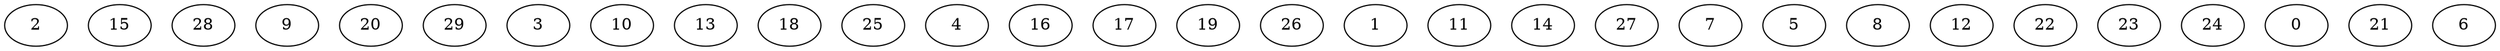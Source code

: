digraph "Independent_Nodes_30_WeightType_Random#7" {
	graph ["Duplicate states"=0,
		GraphType=Independent,
		"Max states in OPEN"=0,
		Modes="120000ms; topo-ordered tasks, ; Pruning: task equivalence, fixed order ready list, ; F-value: ; Optimisation: best schedule length (\
SL) optimisation on equal, ",
		NumberOfTasks=30,
		"Pruned using list schedule length"=30704033,
		"States removed from OPEN"=0,
		TargetSystem="Homogeneous-4",
		"Time to schedule (ms)"=12666,
		"Total idle time"=0,
		"Total schedule length"=49,
		"Total sequential time"=193,
		"Total states created"=75245112
	];
	2	["Finish time"=10,
		Processor=0,
		"Start time"=0,
		Weight=10];
	15	["Finish time"=10,
		Processor=1,
		"Start time"=0,
		Weight=10];
	28	["Finish time"=10,
		Processor=2,
		"Start time"=0,
		Weight=10];
	9	["Finish time"=19,
		Processor=0,
		"Start time"=10,
		Weight=9];
	20	["Finish time"=19,
		Processor=1,
		"Start time"=10,
		Weight=9];
	29	["Finish time"=19,
		Processor=2,
		"Start time"=10,
		Weight=9];
	3	["Finish time"=27,
		Processor=1,
		"Start time"=19,
		Weight=8];
	10	["Finish time"=8,
		Processor=3,
		"Start time"=0,
		Weight=8];
	13	["Finish time"=16,
		Processor=3,
		"Start time"=8,
		Weight=8];
	18	["Finish time"=24,
		Processor=3,
		"Start time"=16,
		Weight=8];
	25	["Finish time"=32,
		Processor=3,
		"Start time"=24,
		Weight=8];
	4	["Finish time"=26,
		Processor=2,
		"Start time"=19,
		Weight=7];
	16	["Finish time"=33,
		Processor=2,
		"Start time"=26,
		Weight=7];
	17	["Finish time"=40,
		Processor=2,
		"Start time"=33,
		Weight=7];
	19	["Finish time"=39,
		Processor=3,
		"Start time"=32,
		Weight=7];
	26	["Finish time"=46,
		Processor=3,
		"Start time"=39,
		Weight=7];
	1	["Finish time"=33,
		Processor=1,
		"Start time"=27,
		Weight=6];
	11	["Finish time"=39,
		Processor=1,
		"Start time"=33,
		Weight=6];
	14	["Finish time"=45,
		Processor=1,
		"Start time"=39,
		Weight=6];
	27	["Finish time"=46,
		Processor=2,
		"Start time"=40,
		Weight=6];
	7	["Finish time"=24,
		Processor=0,
		"Start time"=19,
		Weight=5];
	5	["Finish time"=28,
		Processor=0,
		"Start time"=24,
		Weight=4];
	8	["Finish time"=32,
		Processor=0,
		"Start time"=28,
		Weight=4];
	12	["Finish time"=36,
		Processor=0,
		"Start time"=32,
		Weight=4];
	22	["Finish time"=40,
		Processor=0,
		"Start time"=36,
		Weight=4];
	23	["Finish time"=44,
		Processor=0,
		"Start time"=40,
		Weight=4];
	24	["Finish time"=49,
		Processor=1,
		"Start time"=45,
		Weight=4];
	0	["Finish time"=49,
		Processor=2,
		"Start time"=46,
		Weight=3];
	21	["Finish time"=49,
		Processor=3,
		"Start time"=46,
		Weight=3];
	6	["Finish time"=46,
		Processor=0,
		"Start time"=44,
		Weight=2];
}
